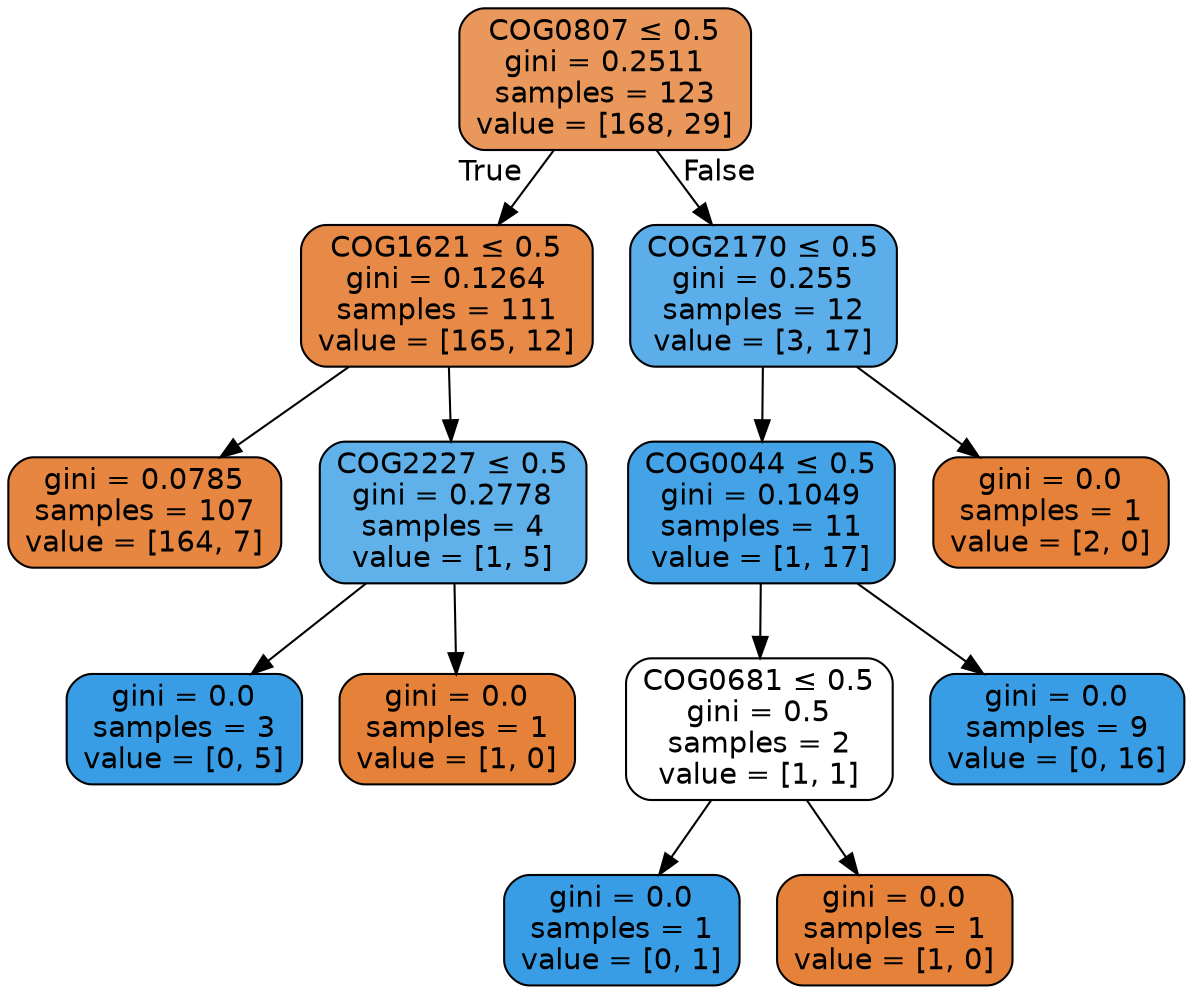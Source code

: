 digraph Tree {
node [shape=box, style="filled, rounded", color="black", fontname=helvetica] ;
edge [fontname=helvetica] ;
0 [label=<COG0807 &le; 0.5<br/>gini = 0.2511<br/>samples = 123<br/>value = [168, 29]>, fillcolor="#e58139d3"] ;
1 [label=<COG1621 &le; 0.5<br/>gini = 0.1264<br/>samples = 111<br/>value = [165, 12]>, fillcolor="#e58139ec"] ;
0 -> 1 [labeldistance=2.5, labelangle=45, headlabel="True"] ;
2 [label=<gini = 0.0785<br/>samples = 107<br/>value = [164, 7]>, fillcolor="#e58139f4"] ;
1 -> 2 ;
3 [label=<COG2227 &le; 0.5<br/>gini = 0.2778<br/>samples = 4<br/>value = [1, 5]>, fillcolor="#399de5cc"] ;
1 -> 3 ;
4 [label=<gini = 0.0<br/>samples = 3<br/>value = [0, 5]>, fillcolor="#399de5ff"] ;
3 -> 4 ;
5 [label=<gini = 0.0<br/>samples = 1<br/>value = [1, 0]>, fillcolor="#e58139ff"] ;
3 -> 5 ;
6 [label=<COG2170 &le; 0.5<br/>gini = 0.255<br/>samples = 12<br/>value = [3, 17]>, fillcolor="#399de5d2"] ;
0 -> 6 [labeldistance=2.5, labelangle=-45, headlabel="False"] ;
7 [label=<COG0044 &le; 0.5<br/>gini = 0.1049<br/>samples = 11<br/>value = [1, 17]>, fillcolor="#399de5f0"] ;
6 -> 7 ;
8 [label=<COG0681 &le; 0.5<br/>gini = 0.5<br/>samples = 2<br/>value = [1, 1]>, fillcolor="#e5813900"] ;
7 -> 8 ;
9 [label=<gini = 0.0<br/>samples = 1<br/>value = [0, 1]>, fillcolor="#399de5ff"] ;
8 -> 9 ;
10 [label=<gini = 0.0<br/>samples = 1<br/>value = [1, 0]>, fillcolor="#e58139ff"] ;
8 -> 10 ;
11 [label=<gini = 0.0<br/>samples = 9<br/>value = [0, 16]>, fillcolor="#399de5ff"] ;
7 -> 11 ;
12 [label=<gini = 0.0<br/>samples = 1<br/>value = [2, 0]>, fillcolor="#e58139ff"] ;
6 -> 12 ;
}